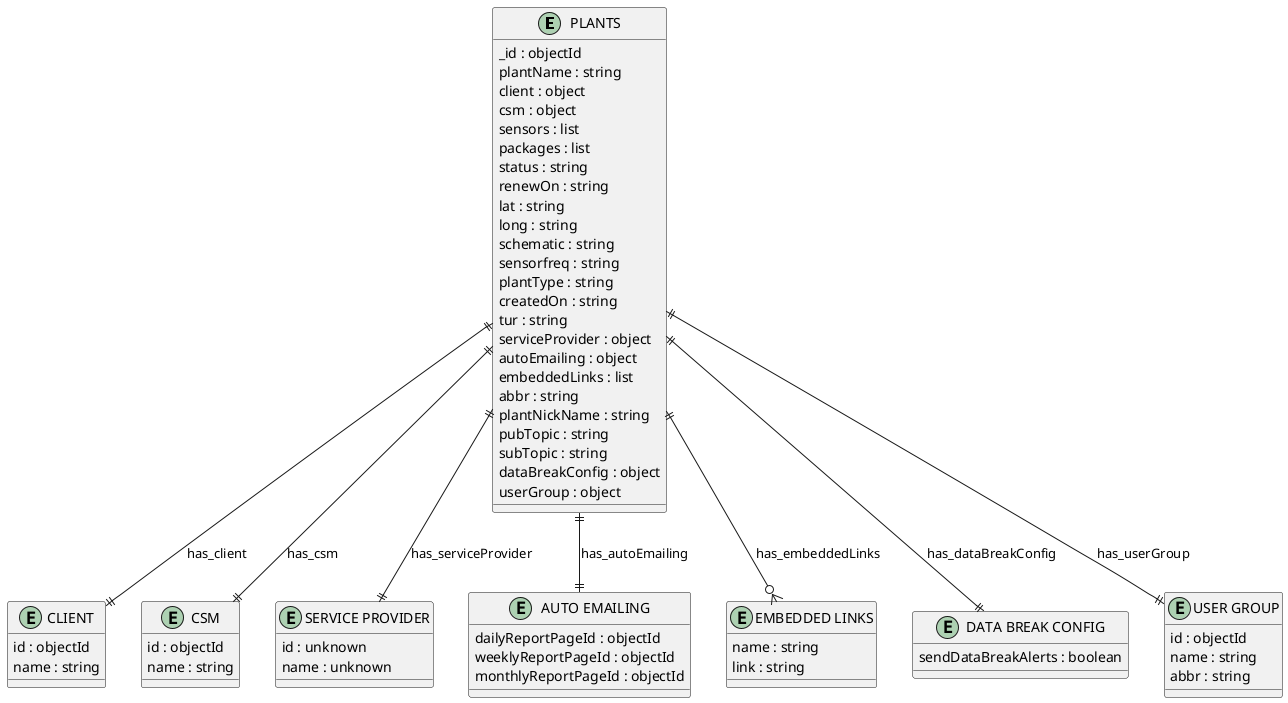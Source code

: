 @startuml PLANTS_Diagram

entity "PLANTS" as PLANTS {
  _id : objectId
  plantName : string
  client : object
  csm : object
  sensors : list
  packages : list
  status : string
  renewOn : string
  lat : string
  long : string
  schematic : string
  sensorfreq : string
  plantType : string
  createdOn : string
  tur : string
  serviceProvider : object
  autoEmailing : object
  embeddedLinks : list
  abbr : string
  plantNickName : string
  pubTopic : string
  subTopic : string
  dataBreakConfig : object
  userGroup : object
}

entity "CLIENT" as CLIENT {
  id : objectId
  name : string
}

entity "CSM" as CSM {
  id : objectId
  name : string
}

entity "SERVICE PROVIDER" as SERVICE_PROVIDER {
  id : unknown
  name : unknown
}

entity "AUTO EMAILING" as AUTO_EMAILING {
  dailyReportPageId : objectId
  weeklyReportPageId : objectId
  monthlyReportPageId : objectId
}

entity "EMBEDDED LINKS" as EMBEDDED_LINKS {
  name : string
  link : string
}

entity "DATA BREAK CONFIG" as DATA_BREAK_CONFIG {
  sendDataBreakAlerts : boolean
}

entity "USER GROUP" as USER_GROUP {
  id : objectId
  name : string
  abbr : string
}

' // Relationships
PLANTS ||--|| CLIENT : has_client
PLANTS ||--|| CSM : has_csm
PLANTS ||--|| SERVICE_PROVIDER : has_serviceProvider
PLANTS ||--|| AUTO_EMAILING : has_autoEmailing
PLANTS ||--o{ EMBEDDED_LINKS : has_embeddedLinks
PLANTS ||--|| DATA_BREAK_CONFIG : has_dataBreakConfig
PLANTS ||--|| USER_GROUP : has_userGroup
@enduml